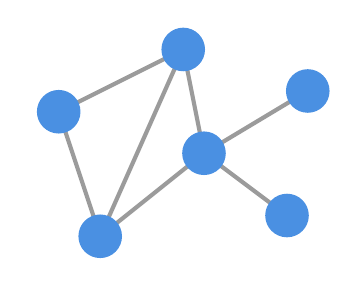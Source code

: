 

\tikzset{every picture/.style={line width=0.75pt}} %set default line width to 0.75pt        

\begin{tikzpicture}[x=0.75pt,y=0.75pt,yscale=-1,xscale=1]
%uncomment if require: \path (0,140); %set diagram left start at 0, and has height of 140

%Straight Lines [id:da9529519883756523] 
\draw [color={rgb, 255:red, 155; green, 155; blue, 155 }  ,draw opacity=1 ][line width=1.5]    (90,70) -- (80,20) ;
%Straight Lines [id:da3936138198150927] 
\draw [color={rgb, 255:red, 155; green, 155; blue, 155 }  ,draw opacity=1 ][line width=1.5]    (40,110) -- (80,20) ;
%Straight Lines [id:da5548481843497526] 
\draw [color={rgb, 255:red, 155; green, 155; blue, 155 }  ,draw opacity=1 ][line width=1.5]    (20,50) -- (40,110) ;
%Straight Lines [id:da5819939155390126] 
\draw [color={rgb, 255:red, 155; green, 155; blue, 155 }  ,draw opacity=1 ][line width=1.5]    (90,70) -- (140,40) ;
%Straight Lines [id:da6057490474086391] 
\draw [color={rgb, 255:red, 155; green, 155; blue, 155 }  ,draw opacity=1 ][line width=1.5]    (20,50) -- (80,20) ;
%Straight Lines [id:da9589484835549189] 
\draw [color={rgb, 255:red, 155; green, 155; blue, 155 }  ,draw opacity=1 ][line width=1.5]    (90,70) -- (40,110) ;
%Straight Lines [id:da9003996251715192] 
\draw [color={rgb, 255:red, 155; green, 155; blue, 155 }  ,draw opacity=1 ][line width=1.5]    (90,70) -- (130,100) ;
%Shape: Circle [id:dp16002964648747287] 
\draw  [color={rgb, 255:red, 74; green, 144; blue, 226 }  ,draw opacity=1 ][fill={rgb, 255:red, 74; green, 144; blue, 226 }  ,fill opacity=1 ] (10,50) .. controls (10,44.48) and (14.48,40) .. (20,40) .. controls (25.52,40) and (30,44.48) .. (30,50) .. controls (30,55.52) and (25.52,60) .. (20,60) .. controls (14.48,60) and (10,55.52) .. (10,50) -- cycle ;
%Shape: Circle [id:dp6860897081767219] 
\draw  [color={rgb, 255:red, 74; green, 144; blue, 226 }  ,draw opacity=1 ][fill={rgb, 255:red, 74; green, 144; blue, 226 }  ,fill opacity=1 ] (30,110) .. controls (30,104.48) and (34.48,100) .. (40,100) .. controls (45.52,100) and (50,104.48) .. (50,110) .. controls (50,115.52) and (45.52,120) .. (40,120) .. controls (34.48,120) and (30,115.52) .. (30,110) -- cycle ;
%Shape: Circle [id:dp6864628521101095] 
\draw  [color={rgb, 255:red, 74; green, 144; blue, 226 }  ,draw opacity=1 ][fill={rgb, 255:red, 74; green, 144; blue, 226 }  ,fill opacity=1 ] (80,70) .. controls (80,64.48) and (84.48,60) .. (90,60) .. controls (95.52,60) and (100,64.48) .. (100,70) .. controls (100,75.52) and (95.52,80) .. (90,80) .. controls (84.48,80) and (80,75.52) .. (80,70) -- cycle ;
%Shape: Circle [id:dp3274470105344238] 
\draw  [color={rgb, 255:red, 74; green, 144; blue, 226 }  ,draw opacity=1 ][fill={rgb, 255:red, 74; green, 144; blue, 226 }  ,fill opacity=1 ] (120,100) .. controls (120,94.48) and (124.48,90) .. (130,90) .. controls (135.52,90) and (140,94.48) .. (140,100) .. controls (140,105.52) and (135.52,110) .. (130,110) .. controls (124.48,110) and (120,105.52) .. (120,100) -- cycle ;
%Shape: Circle [id:dp6718592584089527] 
\draw  [color={rgb, 255:red, 74; green, 144; blue, 226 }  ,draw opacity=1 ][fill={rgb, 255:red, 74; green, 144; blue, 226 }  ,fill opacity=1 ] (70,20) .. controls (70,14.48) and (74.48,10) .. (80,10) .. controls (85.52,10) and (90,14.48) .. (90,20) .. controls (90,25.52) and (85.52,30) .. (80,30) .. controls (74.48,30) and (70,25.52) .. (70,20) -- cycle ;
%Shape: Circle [id:dp3995705243055563] 
\draw  [color={rgb, 255:red, 74; green, 144; blue, 226 }  ,draw opacity=1 ][fill={rgb, 255:red, 74; green, 144; blue, 226 }  ,fill opacity=1 ] (130,40) .. controls (130,34.48) and (134.48,30) .. (140,30) .. controls (145.52,30) and (150,34.48) .. (150,40) .. controls (150,45.52) and (145.52,50) .. (140,50) .. controls (134.48,50) and (130,45.52) .. (130,40) -- cycle ;




\end{tikzpicture}
